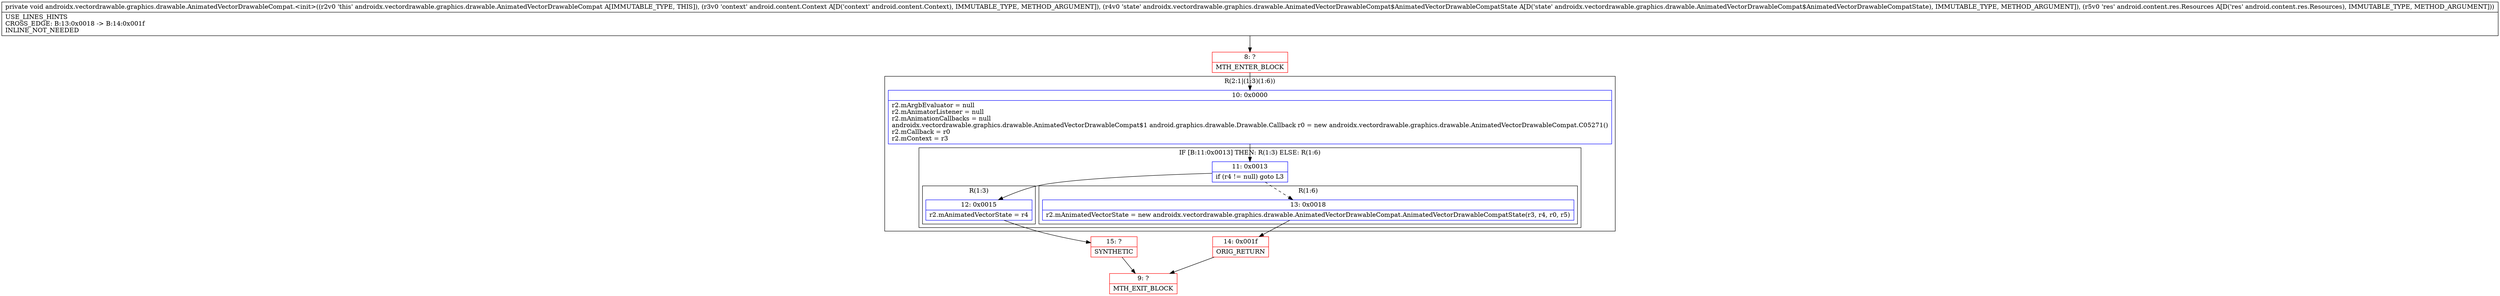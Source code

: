 digraph "CFG forandroidx.vectordrawable.graphics.drawable.AnimatedVectorDrawableCompat.\<init\>(Landroid\/content\/Context;Landroidx\/vectordrawable\/graphics\/drawable\/AnimatedVectorDrawableCompat$AnimatedVectorDrawableCompatState;Landroid\/content\/res\/Resources;)V" {
subgraph cluster_Region_2062097146 {
label = "R(2:1|(1:3)(1:6))";
node [shape=record,color=blue];
Node_10 [shape=record,label="{10\:\ 0x0000|r2.mArgbEvaluator = null\lr2.mAnimatorListener = null\lr2.mAnimationCallbacks = null\landroidx.vectordrawable.graphics.drawable.AnimatedVectorDrawableCompat$1 android.graphics.drawable.Drawable.Callback r0 = new androidx.vectordrawable.graphics.drawable.AnimatedVectorDrawableCompat.C05271()\lr2.mCallback = r0\lr2.mContext = r3\l}"];
subgraph cluster_IfRegion_1739164374 {
label = "IF [B:11:0x0013] THEN: R(1:3) ELSE: R(1:6)";
node [shape=record,color=blue];
Node_11 [shape=record,label="{11\:\ 0x0013|if (r4 != null) goto L3\l}"];
subgraph cluster_Region_500885297 {
label = "R(1:3)";
node [shape=record,color=blue];
Node_12 [shape=record,label="{12\:\ 0x0015|r2.mAnimatedVectorState = r4\l}"];
}
subgraph cluster_Region_941630457 {
label = "R(1:6)";
node [shape=record,color=blue];
Node_13 [shape=record,label="{13\:\ 0x0018|r2.mAnimatedVectorState = new androidx.vectordrawable.graphics.drawable.AnimatedVectorDrawableCompat.AnimatedVectorDrawableCompatState(r3, r4, r0, r5)\l}"];
}
}
}
Node_8 [shape=record,color=red,label="{8\:\ ?|MTH_ENTER_BLOCK\l}"];
Node_15 [shape=record,color=red,label="{15\:\ ?|SYNTHETIC\l}"];
Node_9 [shape=record,color=red,label="{9\:\ ?|MTH_EXIT_BLOCK\l}"];
Node_14 [shape=record,color=red,label="{14\:\ 0x001f|ORIG_RETURN\l}"];
MethodNode[shape=record,label="{private void androidx.vectordrawable.graphics.drawable.AnimatedVectorDrawableCompat.\<init\>((r2v0 'this' androidx.vectordrawable.graphics.drawable.AnimatedVectorDrawableCompat A[IMMUTABLE_TYPE, THIS]), (r3v0 'context' android.content.Context A[D('context' android.content.Context), IMMUTABLE_TYPE, METHOD_ARGUMENT]), (r4v0 'state' androidx.vectordrawable.graphics.drawable.AnimatedVectorDrawableCompat$AnimatedVectorDrawableCompatState A[D('state' androidx.vectordrawable.graphics.drawable.AnimatedVectorDrawableCompat$AnimatedVectorDrawableCompatState), IMMUTABLE_TYPE, METHOD_ARGUMENT]), (r5v0 'res' android.content.res.Resources A[D('res' android.content.res.Resources), IMMUTABLE_TYPE, METHOD_ARGUMENT]))  | USE_LINES_HINTS\lCROSS_EDGE: B:13:0x0018 \-\> B:14:0x001f\lINLINE_NOT_NEEDED\l}"];
MethodNode -> Node_8;Node_10 -> Node_11;
Node_11 -> Node_12;
Node_11 -> Node_13[style=dashed];
Node_12 -> Node_15;
Node_13 -> Node_14;
Node_8 -> Node_10;
Node_15 -> Node_9;
Node_14 -> Node_9;
}

